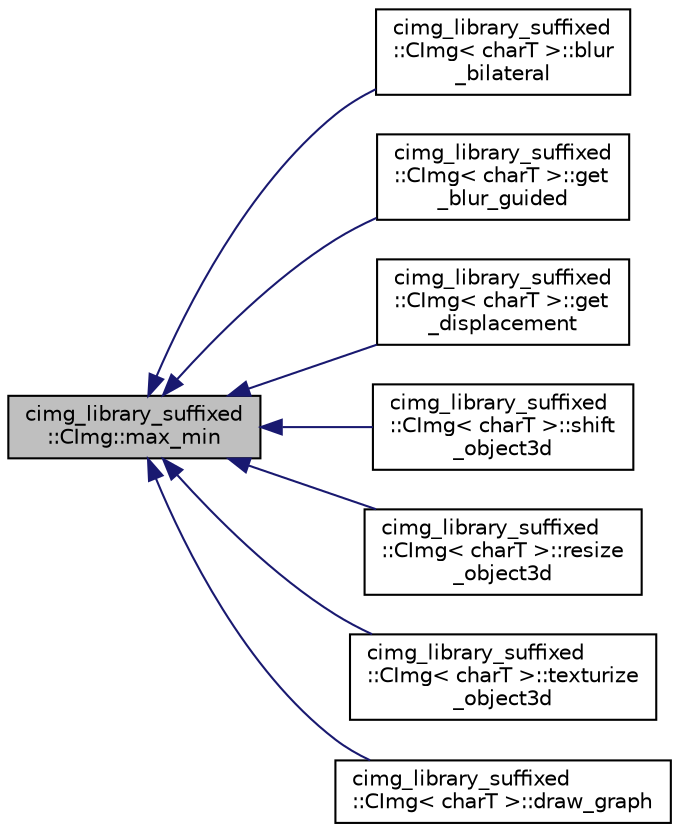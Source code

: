 digraph "cimg_library_suffixed::CImg::max_min"
{
  edge [fontname="Helvetica",fontsize="10",labelfontname="Helvetica",labelfontsize="10"];
  node [fontname="Helvetica",fontsize="10",shape=record];
  rankdir="LR";
  Node2503 [label="cimg_library_suffixed\l::CImg::max_min",height=0.2,width=0.4,color="black", fillcolor="grey75", style="filled", fontcolor="black"];
  Node2503 -> Node2504 [dir="back",color="midnightblue",fontsize="10",style="solid",fontname="Helvetica"];
  Node2504 [label="cimg_library_suffixed\l::CImg\< charT \>::blur\l_bilateral",height=0.2,width=0.4,color="black", fillcolor="white", style="filled",URL="$structcimg__library__suffixed_1_1_c_img.html#ab19d123867d5a2ed56fe1b016267bfe7",tooltip="Blur image, with the joint bilateral filter. "];
  Node2503 -> Node2505 [dir="back",color="midnightblue",fontsize="10",style="solid",fontname="Helvetica"];
  Node2505 [label="cimg_library_suffixed\l::CImg\< charT \>::get\l_blur_guided",height=0.2,width=0.4,color="black", fillcolor="white", style="filled",URL="$structcimg__library__suffixed_1_1_c_img.html#a7d164f8fc5dd02c93927b74d14809401",tooltip="Blur image, with the image guided filter . "];
  Node2503 -> Node2506 [dir="back",color="midnightblue",fontsize="10",style="solid",fontname="Helvetica"];
  Node2506 [label="cimg_library_suffixed\l::CImg\< charT \>::get\l_displacement",height=0.2,width=0.4,color="black", fillcolor="white", style="filled",URL="$structcimg__library__suffixed_1_1_c_img.html#a91ec1cd09114c4018a78e4ea0b2df386",tooltip="Estimate displacement field between two images . "];
  Node2503 -> Node2507 [dir="back",color="midnightblue",fontsize="10",style="solid",fontname="Helvetica"];
  Node2507 [label="cimg_library_suffixed\l::CImg\< charT \>::shift\l_object3d",height=0.2,width=0.4,color="black", fillcolor="white", style="filled",URL="$structcimg__library__suffixed_1_1_c_img.html#ad3a36ae0c4e16ade94e09dd3c55d400c",tooltip="Shift 3d object&#39;s vertices, so that it becomes centered. "];
  Node2503 -> Node2508 [dir="back",color="midnightblue",fontsize="10",style="solid",fontname="Helvetica"];
  Node2508 [label="cimg_library_suffixed\l::CImg\< charT \>::resize\l_object3d",height=0.2,width=0.4,color="black", fillcolor="white", style="filled",URL="$structcimg__library__suffixed_1_1_c_img.html#a595e9d40b1279ade2cf00bbf67d46639",tooltip="Resize 3d object. "];
  Node2503 -> Node2509 [dir="back",color="midnightblue",fontsize="10",style="solid",fontname="Helvetica"];
  Node2509 [label="cimg_library_suffixed\l::CImg\< charT \>::texturize\l_object3d",height=0.2,width=0.4,color="black", fillcolor="white", style="filled",URL="$structcimg__library__suffixed_1_1_c_img.html#a42395174c544ec66191539bf76fcb360",tooltip="Texturize primitives of a 3d object. "];
  Node2503 -> Node2510 [dir="back",color="midnightblue",fontsize="10",style="solid",fontname="Helvetica"];
  Node2510 [label="cimg_library_suffixed\l::CImg\< charT \>::draw_graph",height=0.2,width=0.4,color="black", fillcolor="white", style="filled",URL="$structcimg__library__suffixed_1_1_c_img.html#ac1f792d60d2ced2cfa529ba0f7efb0e7",tooltip="Draw 1d graph. "];
}
